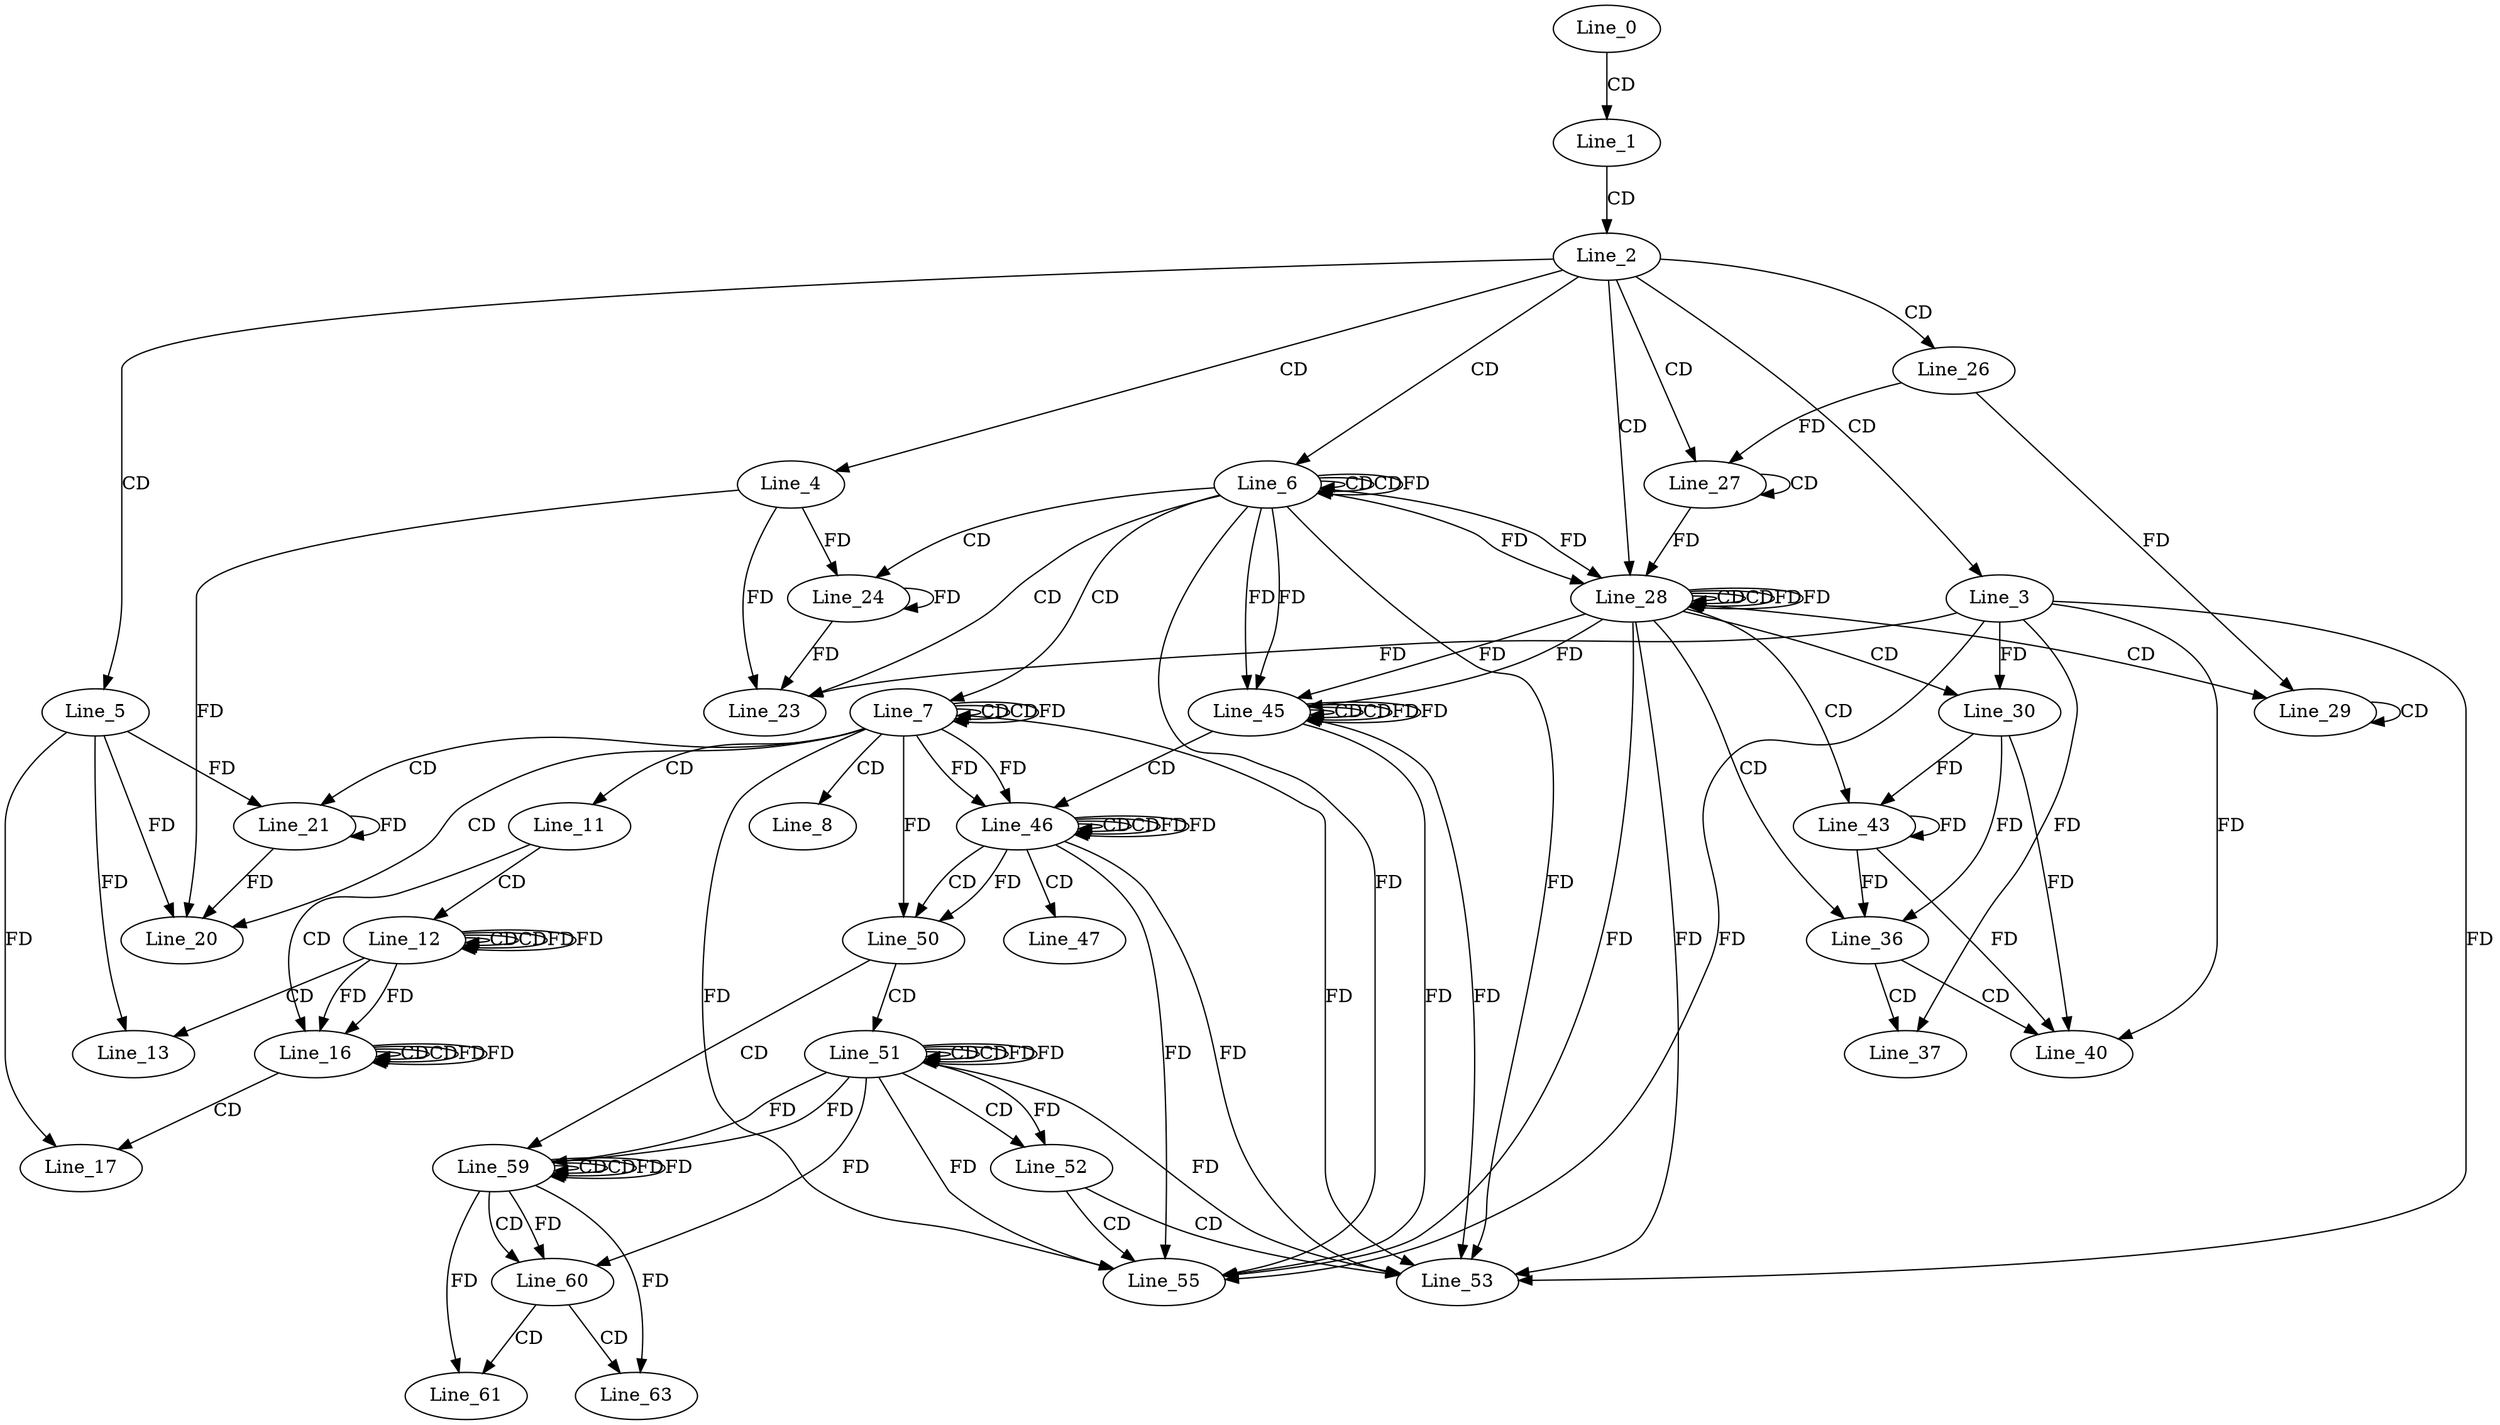 digraph G {
  Line_0;
  Line_1;
  Line_2;
  Line_3;
  Line_4;
  Line_5;
  Line_6;
  Line_6;
  Line_6;
  Line_7;
  Line_7;
  Line_7;
  Line_8;
  Line_11;
  Line_12;
  Line_12;
  Line_12;
  Line_13;
  Line_16;
  Line_16;
  Line_16;
  Line_17;
  Line_20;
  Line_21;
  Line_23;
  Line_24;
  Line_26;
  Line_27;
  Line_27;
  Line_27;
  Line_28;
  Line_28;
  Line_28;
  Line_29;
  Line_29;
  Line_29;
  Line_30;
  Line_30;
  Line_30;
  Line_36;
  Line_37;
  Line_37;
  Line_40;
  Line_40;
  Line_40;
  Line_43;
  Line_45;
  Line_45;
  Line_45;
  Line_46;
  Line_46;
  Line_46;
  Line_47;
  Line_50;
  Line_51;
  Line_51;
  Line_51;
  Line_52;
  Line_53;
  Line_53;
  Line_53;
  Line_53;
  Line_55;
  Line_55;
  Line_55;
  Line_55;
  Line_59;
  Line_59;
  Line_59;
  Line_60;
  Line_61;
  Line_61;
  Line_61;
  Line_61;
  Line_63;
  Line_63;
  Line_63;
  Line_63;
  Line_0 -> Line_1 [ label="CD" ];
  Line_1 -> Line_2 [ label="CD" ];
  Line_2 -> Line_3 [ label="CD" ];
  Line_2 -> Line_4 [ label="CD" ];
  Line_2 -> Line_5 [ label="CD" ];
  Line_2 -> Line_6 [ label="CD" ];
  Line_6 -> Line_6 [ label="CD" ];
  Line_6 -> Line_6 [ label="CD" ];
  Line_6 -> Line_6 [ label="FD" ];
  Line_6 -> Line_7 [ label="CD" ];
  Line_7 -> Line_7 [ label="CD" ];
  Line_7 -> Line_7 [ label="CD" ];
  Line_7 -> Line_7 [ label="FD" ];
  Line_7 -> Line_8 [ label="CD" ];
  Line_7 -> Line_11 [ label="CD" ];
  Line_11 -> Line_12 [ label="CD" ];
  Line_12 -> Line_12 [ label="CD" ];
  Line_12 -> Line_12 [ label="CD" ];
  Line_12 -> Line_12 [ label="FD" ];
  Line_12 -> Line_13 [ label="CD" ];
  Line_5 -> Line_13 [ label="FD" ];
  Line_11 -> Line_16 [ label="CD" ];
  Line_16 -> Line_16 [ label="CD" ];
  Line_12 -> Line_16 [ label="FD" ];
  Line_16 -> Line_16 [ label="CD" ];
  Line_16 -> Line_16 [ label="FD" ];
  Line_12 -> Line_16 [ label="FD" ];
  Line_16 -> Line_17 [ label="CD" ];
  Line_5 -> Line_17 [ label="FD" ];
  Line_7 -> Line_20 [ label="CD" ];
  Line_4 -> Line_20 [ label="FD" ];
  Line_5 -> Line_20 [ label="FD" ];
  Line_7 -> Line_21 [ label="CD" ];
  Line_21 -> Line_21 [ label="FD" ];
  Line_5 -> Line_21 [ label="FD" ];
  Line_6 -> Line_23 [ label="CD" ];
  Line_3 -> Line_23 [ label="FD" ];
  Line_4 -> Line_23 [ label="FD" ];
  Line_6 -> Line_24 [ label="CD" ];
  Line_24 -> Line_24 [ label="FD" ];
  Line_4 -> Line_24 [ label="FD" ];
  Line_2 -> Line_26 [ label="CD" ];
  Line_2 -> Line_27 [ label="CD" ];
  Line_27 -> Line_27 [ label="CD" ];
  Line_26 -> Line_27 [ label="FD" ];
  Line_2 -> Line_28 [ label="CD" ];
  Line_28 -> Line_28 [ label="CD" ];
  Line_6 -> Line_28 [ label="FD" ];
  Line_27 -> Line_28 [ label="FD" ];
  Line_28 -> Line_28 [ label="CD" ];
  Line_28 -> Line_28 [ label="FD" ];
  Line_6 -> Line_28 [ label="FD" ];
  Line_28 -> Line_29 [ label="CD" ];
  Line_29 -> Line_29 [ label="CD" ];
  Line_26 -> Line_29 [ label="FD" ];
  Line_28 -> Line_30 [ label="CD" ];
  Line_3 -> Line_30 [ label="FD" ];
  Line_28 -> Line_36 [ label="CD" ];
  Line_30 -> Line_36 [ label="FD" ];
  Line_36 -> Line_37 [ label="CD" ];
  Line_3 -> Line_37 [ label="FD" ];
  Line_36 -> Line_40 [ label="CD" ];
  Line_3 -> Line_40 [ label="FD" ];
  Line_30 -> Line_40 [ label="FD" ];
  Line_28 -> Line_43 [ label="CD" ];
  Line_30 -> Line_43 [ label="FD" ];
  Line_43 -> Line_43 [ label="FD" ];
  Line_45 -> Line_45 [ label="CD" ];
  Line_28 -> Line_45 [ label="FD" ];
  Line_6 -> Line_45 [ label="FD" ];
  Line_45 -> Line_45 [ label="CD" ];
  Line_45 -> Line_45 [ label="FD" ];
  Line_28 -> Line_45 [ label="FD" ];
  Line_6 -> Line_45 [ label="FD" ];
  Line_45 -> Line_46 [ label="CD" ];
  Line_46 -> Line_46 [ label="CD" ];
  Line_7 -> Line_46 [ label="FD" ];
  Line_46 -> Line_46 [ label="CD" ];
  Line_46 -> Line_46 [ label="FD" ];
  Line_7 -> Line_46 [ label="FD" ];
  Line_46 -> Line_47 [ label="CD" ];
  Line_46 -> Line_50 [ label="CD" ];
  Line_46 -> Line_50 [ label="FD" ];
  Line_7 -> Line_50 [ label="FD" ];
  Line_50 -> Line_51 [ label="CD" ];
  Line_51 -> Line_51 [ label="CD" ];
  Line_51 -> Line_51 [ label="CD" ];
  Line_51 -> Line_51 [ label="FD" ];
  Line_51 -> Line_52 [ label="CD" ];
  Line_51 -> Line_52 [ label="FD" ];
  Line_52 -> Line_53 [ label="CD" ];
  Line_51 -> Line_53 [ label="FD" ];
  Line_46 -> Line_53 [ label="FD" ];
  Line_7 -> Line_53 [ label="FD" ];
  Line_3 -> Line_53 [ label="FD" ];
  Line_45 -> Line_53 [ label="FD" ];
  Line_28 -> Line_53 [ label="FD" ];
  Line_6 -> Line_53 [ label="FD" ];
  Line_52 -> Line_55 [ label="CD" ];
  Line_51 -> Line_55 [ label="FD" ];
  Line_46 -> Line_55 [ label="FD" ];
  Line_7 -> Line_55 [ label="FD" ];
  Line_3 -> Line_55 [ label="FD" ];
  Line_45 -> Line_55 [ label="FD" ];
  Line_28 -> Line_55 [ label="FD" ];
  Line_6 -> Line_55 [ label="FD" ];
  Line_50 -> Line_59 [ label="CD" ];
  Line_59 -> Line_59 [ label="CD" ];
  Line_51 -> Line_59 [ label="FD" ];
  Line_59 -> Line_59 [ label="CD" ];
  Line_59 -> Line_59 [ label="FD" ];
  Line_51 -> Line_59 [ label="FD" ];
  Line_59 -> Line_60 [ label="CD" ];
  Line_59 -> Line_60 [ label="FD" ];
  Line_51 -> Line_60 [ label="FD" ];
  Line_60 -> Line_61 [ label="CD" ];
  Line_59 -> Line_61 [ label="FD" ];
  Line_60 -> Line_63 [ label="CD" ];
  Line_59 -> Line_63 [ label="FD" ];
  Line_24 -> Line_23 [ label="FD" ];
  Line_21 -> Line_20 [ label="FD" ];
  Line_12 -> Line_12 [ label="FD" ];
  Line_16 -> Line_16 [ label="FD" ];
  Line_28 -> Line_28 [ label="FD" ];
  Line_43 -> Line_36 [ label="FD" ];
  Line_43 -> Line_40 [ label="FD" ];
  Line_45 -> Line_45 [ label="FD" ];
  Line_46 -> Line_46 [ label="FD" ];
  Line_51 -> Line_51 [ label="FD" ];
  Line_59 -> Line_59 [ label="FD" ];
}
